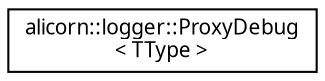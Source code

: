 digraph "Иерархия классов. Графический вид."
{
 // INTERACTIVE_SVG=YES
  edge [fontname="Verdana",fontsize="10",labelfontname="Verdana",labelfontsize="10"];
  node [fontname="Verdana",fontsize="10",shape=record];
  rankdir="LR";
  Node1 [label="alicorn::logger::ProxyDebug\l\< TType \>",height=0.2,width=0.4,color="black", fillcolor="white", style="filled",URL="$a00123.html",tooltip="Класс входит в Проект Logger   Вспомогательный класс для обеспечения работы макроса LOGGER_DEBUG()..."];
}
